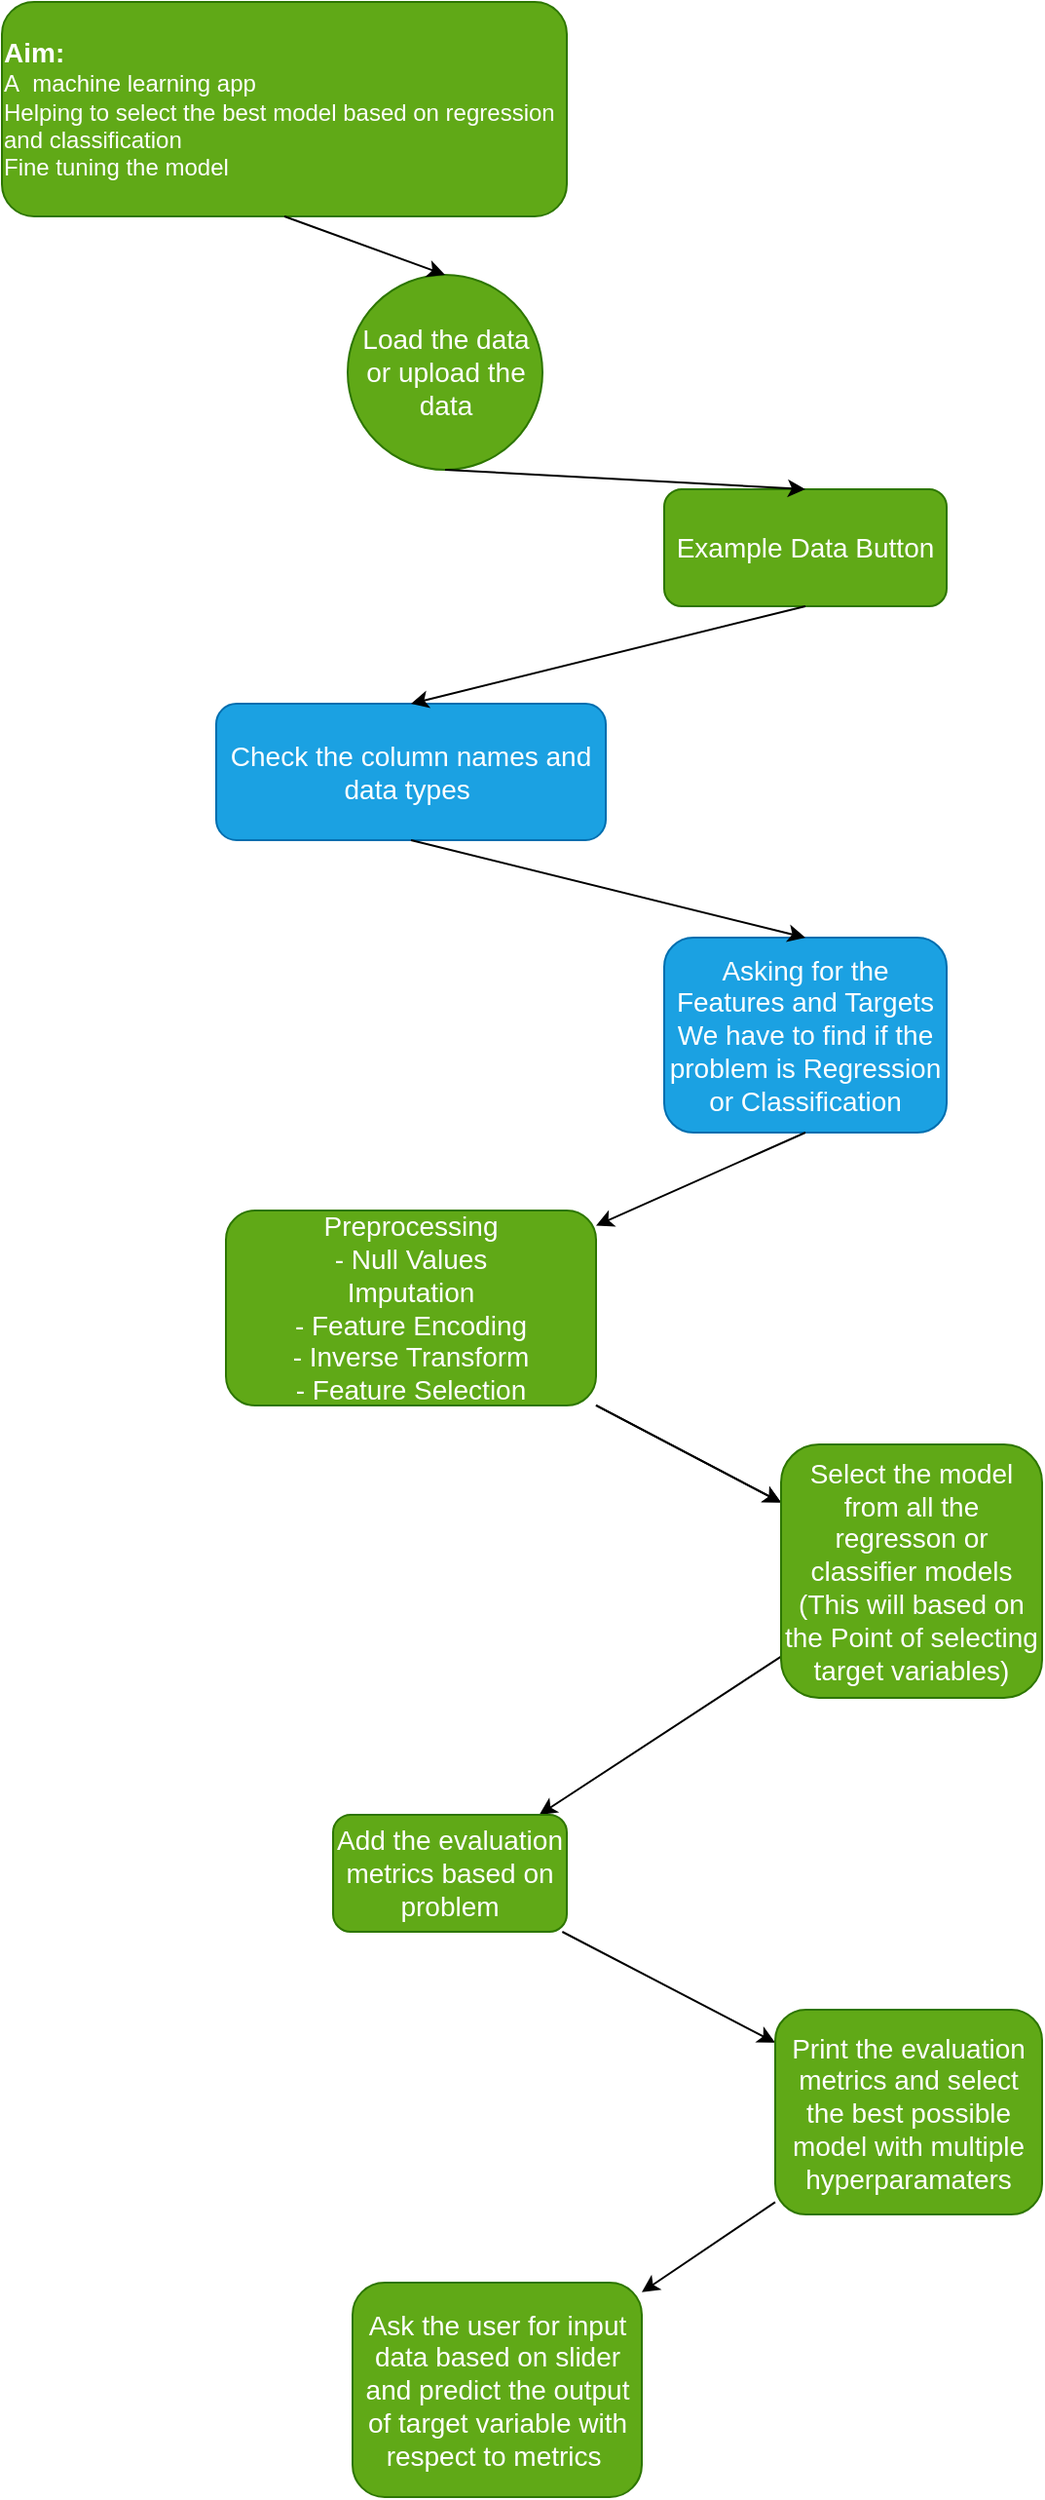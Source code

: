 <mxfile>
    <diagram id="zK4TWIaUWlECgEak5Nrf" name="Page-1">
        <mxGraphModel dx="840" dy="475" grid="1" gridSize="10" guides="1" tooltips="1" connect="1" arrows="1" fold="1" page="1" pageScale="1" pageWidth="850" pageHeight="1100" math="0" shadow="0">
            <root>
                <mxCell id="0"/>
                <mxCell id="1" parent="0"/>
                <mxCell id="2" value="&lt;div style=&quot;text-align: left;&quot;&gt;&lt;span style=&quot;background-color: initial;&quot;&gt;&lt;font style=&quot;font-size: 14px;&quot;&gt;&lt;b&gt;Aim:&lt;/b&gt;&lt;/font&gt;&lt;/span&gt;&lt;/div&gt;&lt;div style=&quot;&quot;&gt;&lt;div style=&quot;text-align: left;&quot;&gt;&lt;span style=&quot;background-color: initial;&quot;&gt;A&amp;nbsp; machine learning app&lt;/span&gt;&lt;/div&gt;&lt;span style=&quot;background-color: initial;&quot;&gt;&lt;div style=&quot;text-align: left;&quot;&gt;&lt;span style=&quot;background-color: initial;&quot;&gt;Helping to select the best model based on regression and classification&lt;/span&gt;&lt;/div&gt;&lt;/span&gt;&lt;span style=&quot;background-color: initial;&quot;&gt;&lt;div style=&quot;text-align: left;&quot;&gt;&lt;span style=&quot;background-color: initial;&quot;&gt;Fine tuning the model&amp;nbsp;&lt;/span&gt;&lt;/div&gt;&lt;/span&gt;&lt;/div&gt;" style="rounded=1;whiteSpace=wrap;html=1;fillColor=#60a917;fontColor=#ffffff;strokeColor=#2D7600;" parent="1" vertex="1">
                    <mxGeometry x="20" y="20" width="290" height="110" as="geometry"/>
                </mxCell>
                <mxCell id="3" value="Load the data or upload the data" style="ellipse;whiteSpace=wrap;html=1;aspect=fixed;fontSize=14;fillColor=#60a917;fontColor=#ffffff;strokeColor=#2D7600;" parent="1" vertex="1">
                    <mxGeometry x="197.5" y="160" width="100" height="100" as="geometry"/>
                </mxCell>
                <mxCell id="4" value="" style="endArrow=classic;html=1;fontSize=14;exitX=0.5;exitY=1;exitDx=0;exitDy=0;entryX=0.5;entryY=0;entryDx=0;entryDy=0;" parent="1" source="2" target="3" edge="1">
                    <mxGeometry width="50" height="50" relative="1" as="geometry">
                        <mxPoint x="400" y="210" as="sourcePoint"/>
                        <mxPoint x="450" y="160" as="targetPoint"/>
                    </mxGeometry>
                </mxCell>
                <mxCell id="5" value="Example Data Button" style="rounded=1;whiteSpace=wrap;html=1;fontSize=14;fillColor=#60a917;fontColor=#ffffff;strokeColor=#2D7600;" parent="1" vertex="1">
                    <mxGeometry x="360" y="270" width="145" height="60" as="geometry"/>
                </mxCell>
                <mxCell id="6" value="" style="endArrow=classic;html=1;fontSize=14;exitX=0.5;exitY=1;exitDx=0;exitDy=0;entryX=0.5;entryY=0;entryDx=0;entryDy=0;" parent="1" source="3" target="5" edge="1">
                    <mxGeometry width="50" height="50" relative="1" as="geometry">
                        <mxPoint x="400" y="490" as="sourcePoint"/>
                        <mxPoint x="450" y="440" as="targetPoint"/>
                    </mxGeometry>
                </mxCell>
                <mxCell id="7" value="Check the column names and data types&amp;nbsp;" style="rounded=1;whiteSpace=wrap;html=1;fontSize=14;fillColor=#1ba1e2;fontColor=#ffffff;strokeColor=#006EAF;" parent="1" vertex="1">
                    <mxGeometry x="130" y="380" width="200" height="70" as="geometry"/>
                </mxCell>
                <mxCell id="8" value="" style="endArrow=classic;html=1;fontSize=14;exitX=0.5;exitY=1;exitDx=0;exitDy=0;entryX=0.5;entryY=0;entryDx=0;entryDy=0;" parent="1" source="5" target="7" edge="1">
                    <mxGeometry width="50" height="50" relative="1" as="geometry">
                        <mxPoint x="400" y="480" as="sourcePoint"/>
                        <mxPoint x="450" y="430" as="targetPoint"/>
                    </mxGeometry>
                </mxCell>
                <mxCell id="9" value="Asking for the Features and Targets&lt;br&gt;We have to find if the problem is Regression or Classification" style="rounded=1;whiteSpace=wrap;html=1;fontSize=14;fillColor=#1ba1e2;fontColor=#ffffff;strokeColor=#006EAF;" parent="1" vertex="1">
                    <mxGeometry x="360" y="500" width="145" height="100" as="geometry"/>
                </mxCell>
                <mxCell id="10" value="" style="endArrow=classic;html=1;fontSize=14;exitX=0.5;exitY=1;exitDx=0;exitDy=0;entryX=0.5;entryY=0;entryDx=0;entryDy=0;" parent="1" source="7" target="9" edge="1">
                    <mxGeometry width="50" height="50" relative="1" as="geometry">
                        <mxPoint x="400" y="470" as="sourcePoint"/>
                        <mxPoint x="450" y="420" as="targetPoint"/>
                    </mxGeometry>
                </mxCell>
                <mxCell id="19" value="" style="edgeStyle=none;html=1;fontSize=14;" parent="1" source="15" target="18" edge="1">
                    <mxGeometry relative="1" as="geometry"/>
                </mxCell>
                <mxCell id="32" value="" style="edgeStyle=none;html=1;" edge="1" parent="1" source="15" target="18">
                    <mxGeometry relative="1" as="geometry"/>
                </mxCell>
                <mxCell id="15" value="Preprocessing&lt;br&gt;- Null Values&lt;br&gt;Imputation&lt;br&gt;- Feature Encoding&lt;br&gt;- Inverse Transform&lt;br&gt;- Feature Selection" style="rounded=1;whiteSpace=wrap;html=1;fontSize=14;fillColor=#60a917;fontColor=#ffffff;strokeColor=#2D7600;" parent="1" vertex="1">
                    <mxGeometry x="135" y="640" width="190" height="100" as="geometry"/>
                </mxCell>
                <mxCell id="17" value="" style="endArrow=classic;html=1;fontSize=14;exitX=0.5;exitY=1;exitDx=0;exitDy=0;" parent="1" source="9" target="15" edge="1">
                    <mxGeometry width="50" height="50" relative="1" as="geometry">
                        <mxPoint x="380" y="680" as="sourcePoint"/>
                        <mxPoint x="450" y="620" as="targetPoint"/>
                    </mxGeometry>
                </mxCell>
                <mxCell id="21" value="" style="edgeStyle=none;html=1;fontSize=14;" parent="1" source="18" target="20" edge="1">
                    <mxGeometry relative="1" as="geometry"/>
                </mxCell>
                <mxCell id="18" value="Select the model from all the regresson or classifier models (This will based on the Point of selecting target variables)" style="rounded=1;whiteSpace=wrap;html=1;fontSize=14;fillColor=#60a917;strokeColor=#2D7600;fontColor=#ffffff;" parent="1" vertex="1">
                    <mxGeometry x="420" y="760" width="134" height="130" as="geometry"/>
                </mxCell>
                <mxCell id="23" value="" style="edgeStyle=none;html=1;fontSize=14;" parent="1" source="20" target="22" edge="1">
                    <mxGeometry relative="1" as="geometry"/>
                </mxCell>
                <mxCell id="20" value="Add the evaluation metrics based on problem" style="rounded=1;whiteSpace=wrap;html=1;fontSize=14;fillColor=#60a917;strokeColor=#2D7600;fontColor=#ffffff;" parent="1" vertex="1">
                    <mxGeometry x="190" y="950" width="120" height="60" as="geometry"/>
                </mxCell>
                <mxCell id="25" value="" style="edgeStyle=none;html=1;fontSize=14;" parent="1" source="22" target="24" edge="1">
                    <mxGeometry relative="1" as="geometry"/>
                </mxCell>
                <mxCell id="22" value="Print the evaluation metrics and select the best possible model with multiple hyperparamaters" style="rounded=1;whiteSpace=wrap;html=1;fontSize=14;fillColor=#60a917;strokeColor=#2D7600;fontColor=#ffffff;" parent="1" vertex="1">
                    <mxGeometry x="417" y="1050" width="137" height="105" as="geometry"/>
                </mxCell>
                <mxCell id="24" value="Ask the user for input data based on slider and predict the output of target variable with respect to metrics&amp;nbsp;" style="rounded=1;whiteSpace=wrap;html=1;fontSize=14;fillColor=#60a917;strokeColor=#2D7600;fontColor=#ffffff;" parent="1" vertex="1">
                    <mxGeometry x="200" y="1190" width="148.5" height="110" as="geometry"/>
                </mxCell>
            </root>
        </mxGraphModel>
    </diagram>
</mxfile>